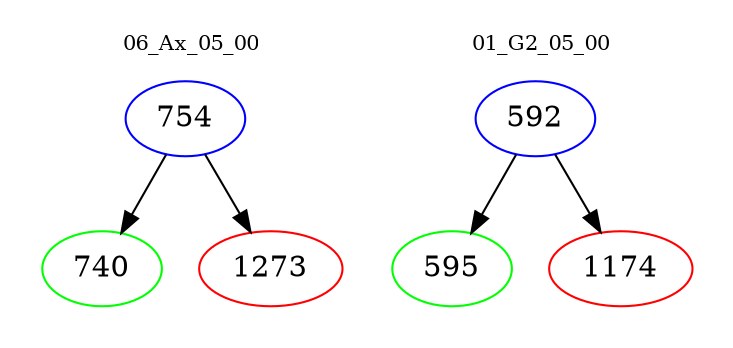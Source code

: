 digraph{
subgraph cluster_0 {
color = white
label = "06_Ax_05_00";
fontsize=10;
T0_754 [label="754", color="blue"]
T0_754 -> T0_740 [color="black"]
T0_740 [label="740", color="green"]
T0_754 -> T0_1273 [color="black"]
T0_1273 [label="1273", color="red"]
}
subgraph cluster_1 {
color = white
label = "01_G2_05_00";
fontsize=10;
T1_592 [label="592", color="blue"]
T1_592 -> T1_595 [color="black"]
T1_595 [label="595", color="green"]
T1_592 -> T1_1174 [color="black"]
T1_1174 [label="1174", color="red"]
}
}
